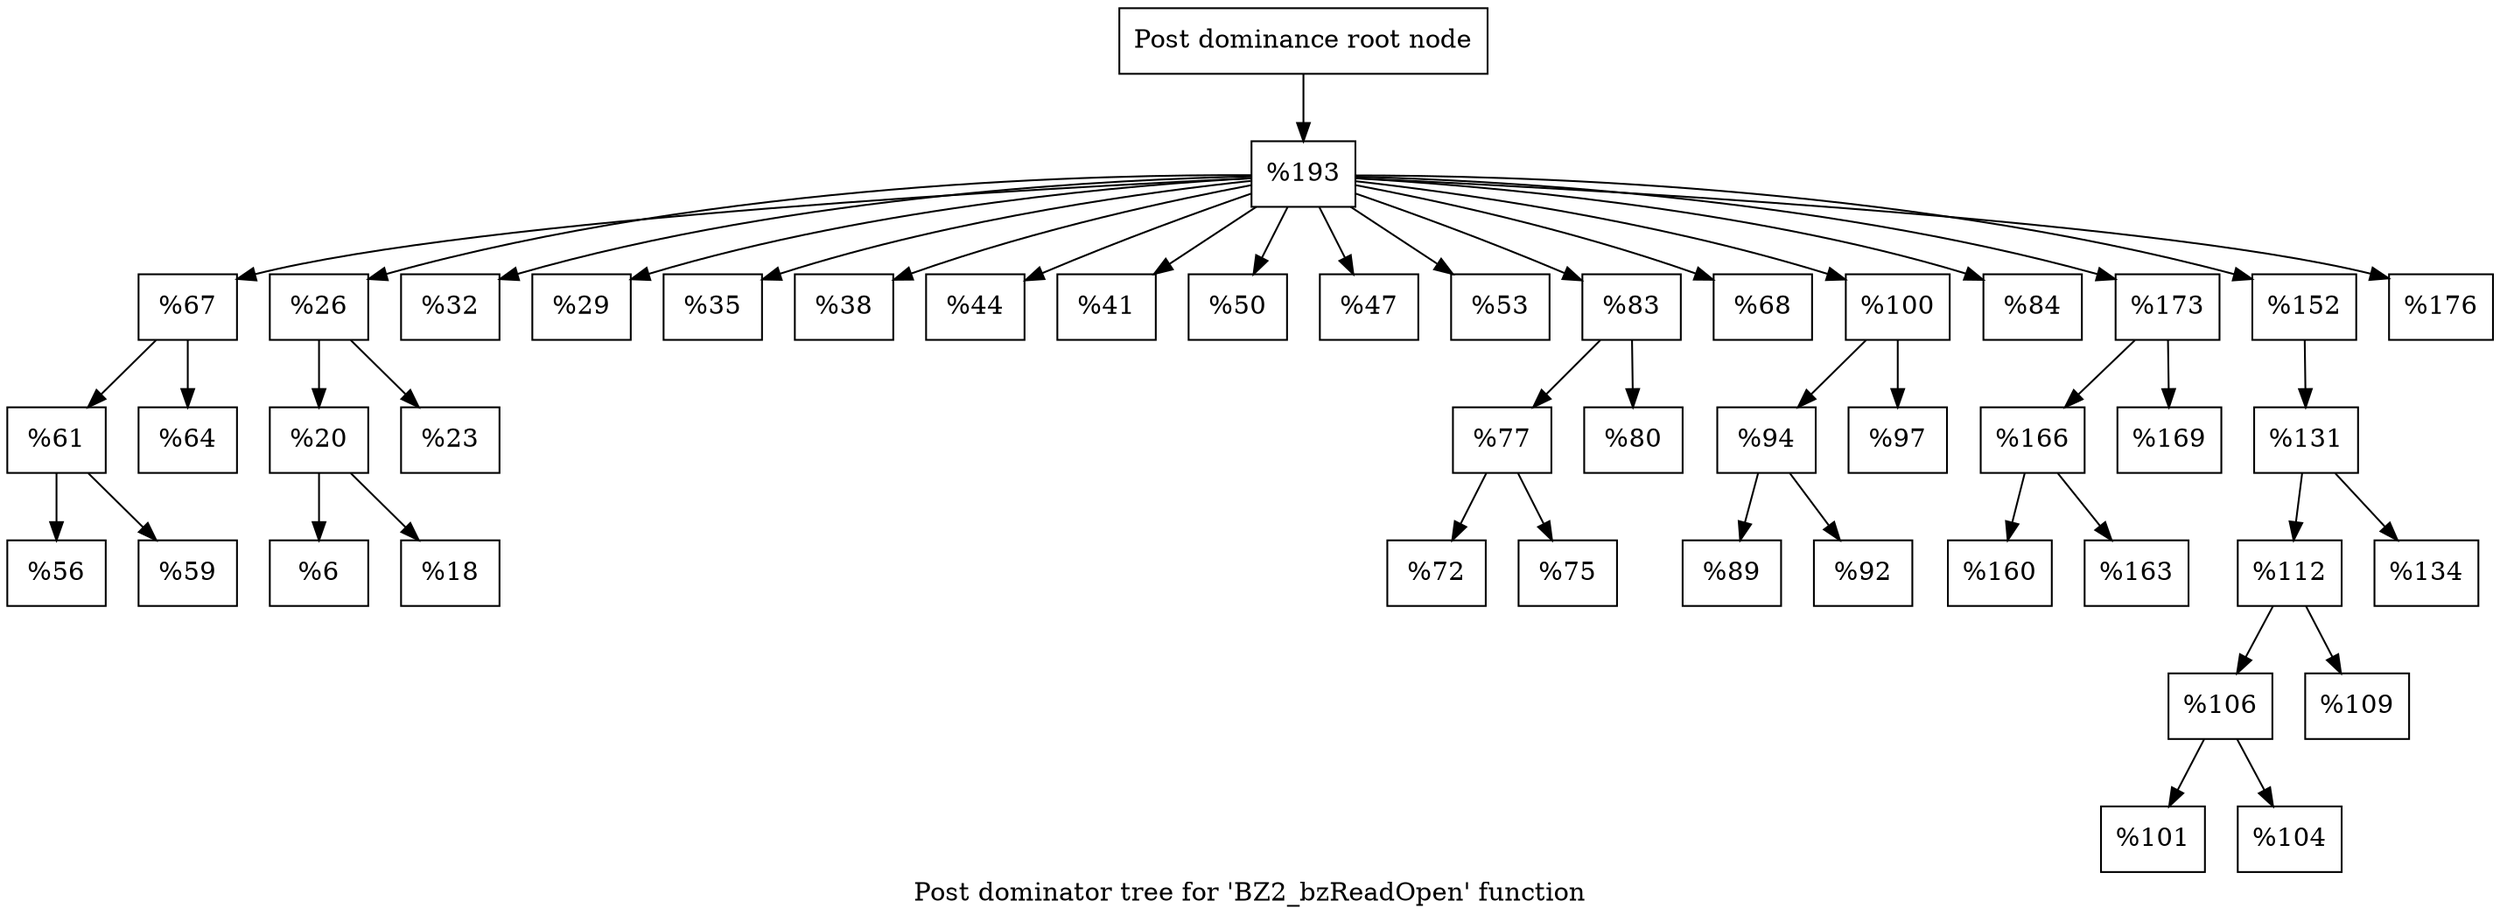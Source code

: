 digraph "Post dominator tree for 'BZ2_bzReadOpen' function" {
	label="Post dominator tree for 'BZ2_bzReadOpen' function";

	Node0x12bd9e0 [shape=record,label="{Post dominance root node}"];
	Node0x12bd9e0 -> Node0x1330210;
	Node0x1330210 [shape=record,label="{%193}"];
	Node0x1330210 -> Node0x132ee60;
	Node0x1330210 -> Node0x12a2a00;
	Node0x1330210 -> Node0x11fe7d0;
	Node0x1330210 -> Node0x119ed40;
	Node0x1330210 -> Node0x1277b40;
	Node0x1330210 -> Node0x12bb0f0;
	Node0x1330210 -> Node0xff65a0;
	Node0x1330210 -> Node0x1332350;
	Node0x1330210 -> Node0x1243390;
	Node0x1330210 -> Node0x1333000;
	Node0x1330210 -> Node0x10b5e70;
	Node0x1330210 -> Node0x11ada30;
	Node0x1330210 -> Node0x12779d0;
	Node0x1330210 -> Node0x1050470;
	Node0x1330210 -> Node0x12bc590;
	Node0x1330210 -> Node0x1015ba0;
	Node0x1330210 -> Node0x1055b50;
	Node0x1330210 -> Node0x1323360;
	Node0x132ee60 [shape=record,label="{%67}"];
	Node0x132ee60 -> Node0x12bd490;
	Node0x132ee60 -> Node0x12957d0;
	Node0x12bd490 [shape=record,label="{%61}"];
	Node0x12bd490 -> Node0x1261120;
	Node0x12bd490 -> Node0x12bce80;
	Node0x1261120 [shape=record,label="{%56}"];
	Node0x12bce80 [shape=record,label="{%59}"];
	Node0x12957d0 [shape=record,label="{%64}"];
	Node0x12a2a00 [shape=record,label="{%26}"];
	Node0x12a2a00 -> Node0x12b5bd0;
	Node0x12a2a00 -> Node0x119b440;
	Node0x12b5bd0 [shape=record,label="{%20}"];
	Node0x12b5bd0 -> Node0x11ebe20;
	Node0x12b5bd0 -> Node0x1288900;
	Node0x11ebe20 [shape=record,label="{%6}"];
	Node0x1288900 [shape=record,label="{%18}"];
	Node0x119b440 [shape=record,label="{%23}"];
	Node0x11fe7d0 [shape=record,label="{%32}"];
	Node0x119ed40 [shape=record,label="{%29}"];
	Node0x1277b40 [shape=record,label="{%35}"];
	Node0x12bb0f0 [shape=record,label="{%38}"];
	Node0xff65a0 [shape=record,label="{%44}"];
	Node0x1332350 [shape=record,label="{%41}"];
	Node0x1243390 [shape=record,label="{%50}"];
	Node0x1333000 [shape=record,label="{%47}"];
	Node0x10b5e70 [shape=record,label="{%53}"];
	Node0x11ada30 [shape=record,label="{%83}"];
	Node0x11ada30 -> Node0x1341d00;
	Node0x11ada30 -> Node0x12b0860;
	Node0x1341d00 [shape=record,label="{%77}"];
	Node0x1341d00 -> Node0x13246c0;
	Node0x1341d00 -> Node0x1345e80;
	Node0x13246c0 [shape=record,label="{%72}"];
	Node0x1345e80 [shape=record,label="{%75}"];
	Node0x12b0860 [shape=record,label="{%80}"];
	Node0x12779d0 [shape=record,label="{%68}"];
	Node0x1050470 [shape=record,label="{%100}"];
	Node0x1050470 -> Node0x1231df0;
	Node0x1050470 -> Node0x129ce60;
	Node0x1231df0 [shape=record,label="{%94}"];
	Node0x1231df0 -> Node0x12b91b0;
	Node0x1231df0 -> Node0x128dca0;
	Node0x12b91b0 [shape=record,label="{%89}"];
	Node0x128dca0 [shape=record,label="{%92}"];
	Node0x129ce60 [shape=record,label="{%97}"];
	Node0x12bc590 [shape=record,label="{%84}"];
	Node0x1015ba0 [shape=record,label="{%173}"];
	Node0x1015ba0 -> Node0x129f840;
	Node0x1015ba0 -> Node0x1053ed0;
	Node0x129f840 [shape=record,label="{%166}"];
	Node0x129f840 -> Node0x12bc4c0;
	Node0x129f840 -> Node0x12a8070;
	Node0x12bc4c0 [shape=record,label="{%160}"];
	Node0x12a8070 [shape=record,label="{%163}"];
	Node0x1053ed0 [shape=record,label="{%169}"];
	Node0x1055b50 [shape=record,label="{%152}"];
	Node0x1055b50 -> Node0x133f2d0;
	Node0x133f2d0 [shape=record,label="{%131}"];
	Node0x133f2d0 -> Node0x12b6a10;
	Node0x133f2d0 -> Node0x128f130;
	Node0x12b6a10 [shape=record,label="{%112}"];
	Node0x12b6a10 -> Node0x134eb40;
	Node0x12b6a10 -> Node0x10f3140;
	Node0x134eb40 [shape=record,label="{%106}"];
	Node0x134eb40 -> Node0x10dac40;
	Node0x134eb40 -> Node0x1065360;
	Node0x10dac40 [shape=record,label="{%101}"];
	Node0x1065360 [shape=record,label="{%104}"];
	Node0x10f3140 [shape=record,label="{%109}"];
	Node0x128f130 [shape=record,label="{%134}"];
	Node0x1323360 [shape=record,label="{%176}"];
}
